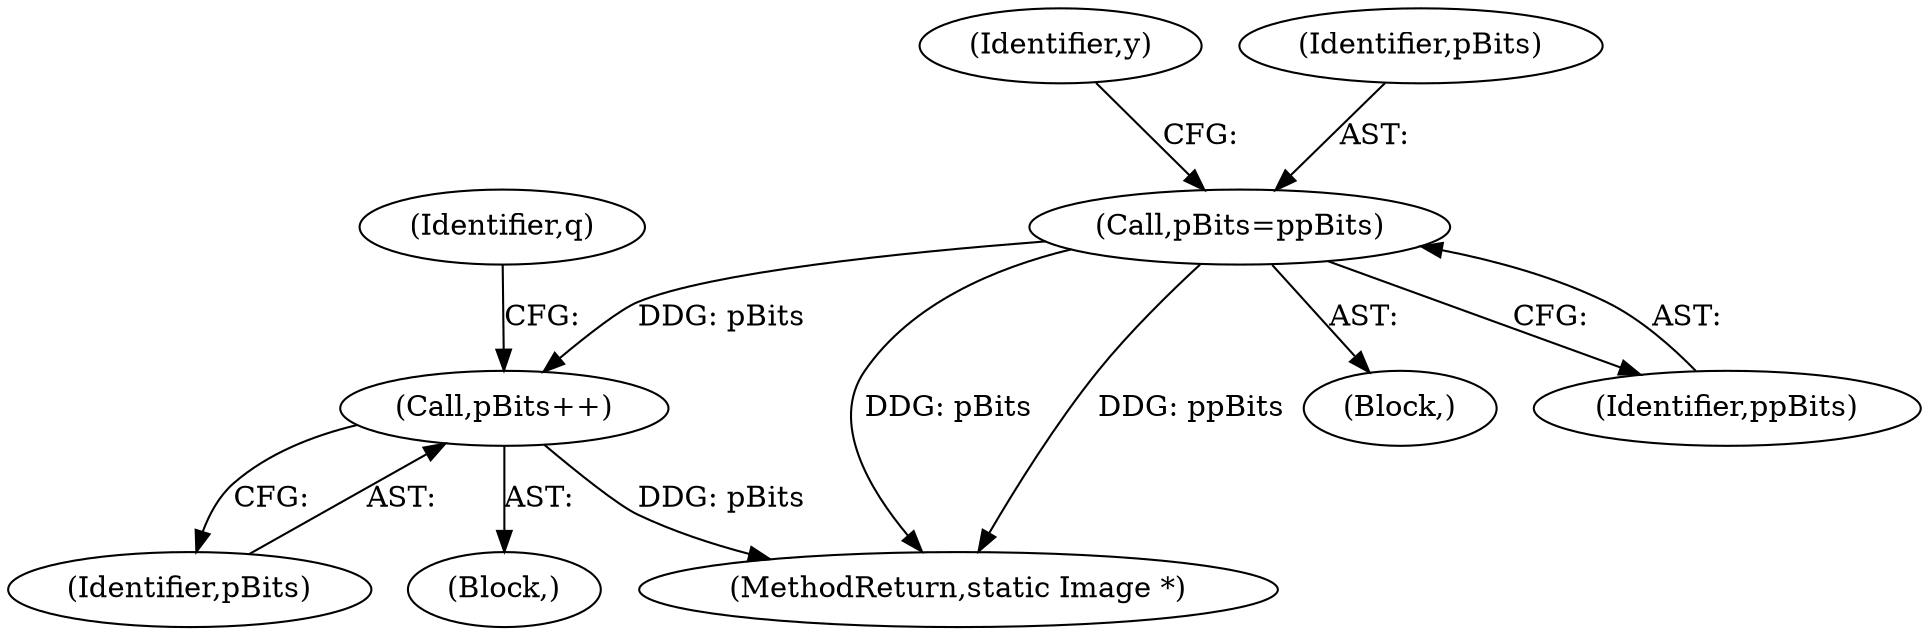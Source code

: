 digraph "0_ImageMagick_f6e9d0d9955e85bdd7540b251cd50d598dacc5e6_5@pointer" {
"1000395" [label="(Call,pBits=ppBits)"];
"1000465" [label="(Call,pBits++)"];
"1000465" [label="(Call,pBits++)"];
"1000400" [label="(Identifier,y)"];
"1000468" [label="(Identifier,q)"];
"1000487" [label="(MethodReturn,static Image *)"];
"1000466" [label="(Identifier,pBits)"];
"1000396" [label="(Identifier,pBits)"];
"1000182" [label="(Block,)"];
"1000443" [label="(Block,)"];
"1000395" [label="(Call,pBits=ppBits)"];
"1000397" [label="(Identifier,ppBits)"];
"1000395" -> "1000182"  [label="AST: "];
"1000395" -> "1000397"  [label="CFG: "];
"1000396" -> "1000395"  [label="AST: "];
"1000397" -> "1000395"  [label="AST: "];
"1000400" -> "1000395"  [label="CFG: "];
"1000395" -> "1000487"  [label="DDG: pBits"];
"1000395" -> "1000487"  [label="DDG: ppBits"];
"1000395" -> "1000465"  [label="DDG: pBits"];
"1000465" -> "1000443"  [label="AST: "];
"1000465" -> "1000466"  [label="CFG: "];
"1000466" -> "1000465"  [label="AST: "];
"1000468" -> "1000465"  [label="CFG: "];
"1000465" -> "1000487"  [label="DDG: pBits"];
}
